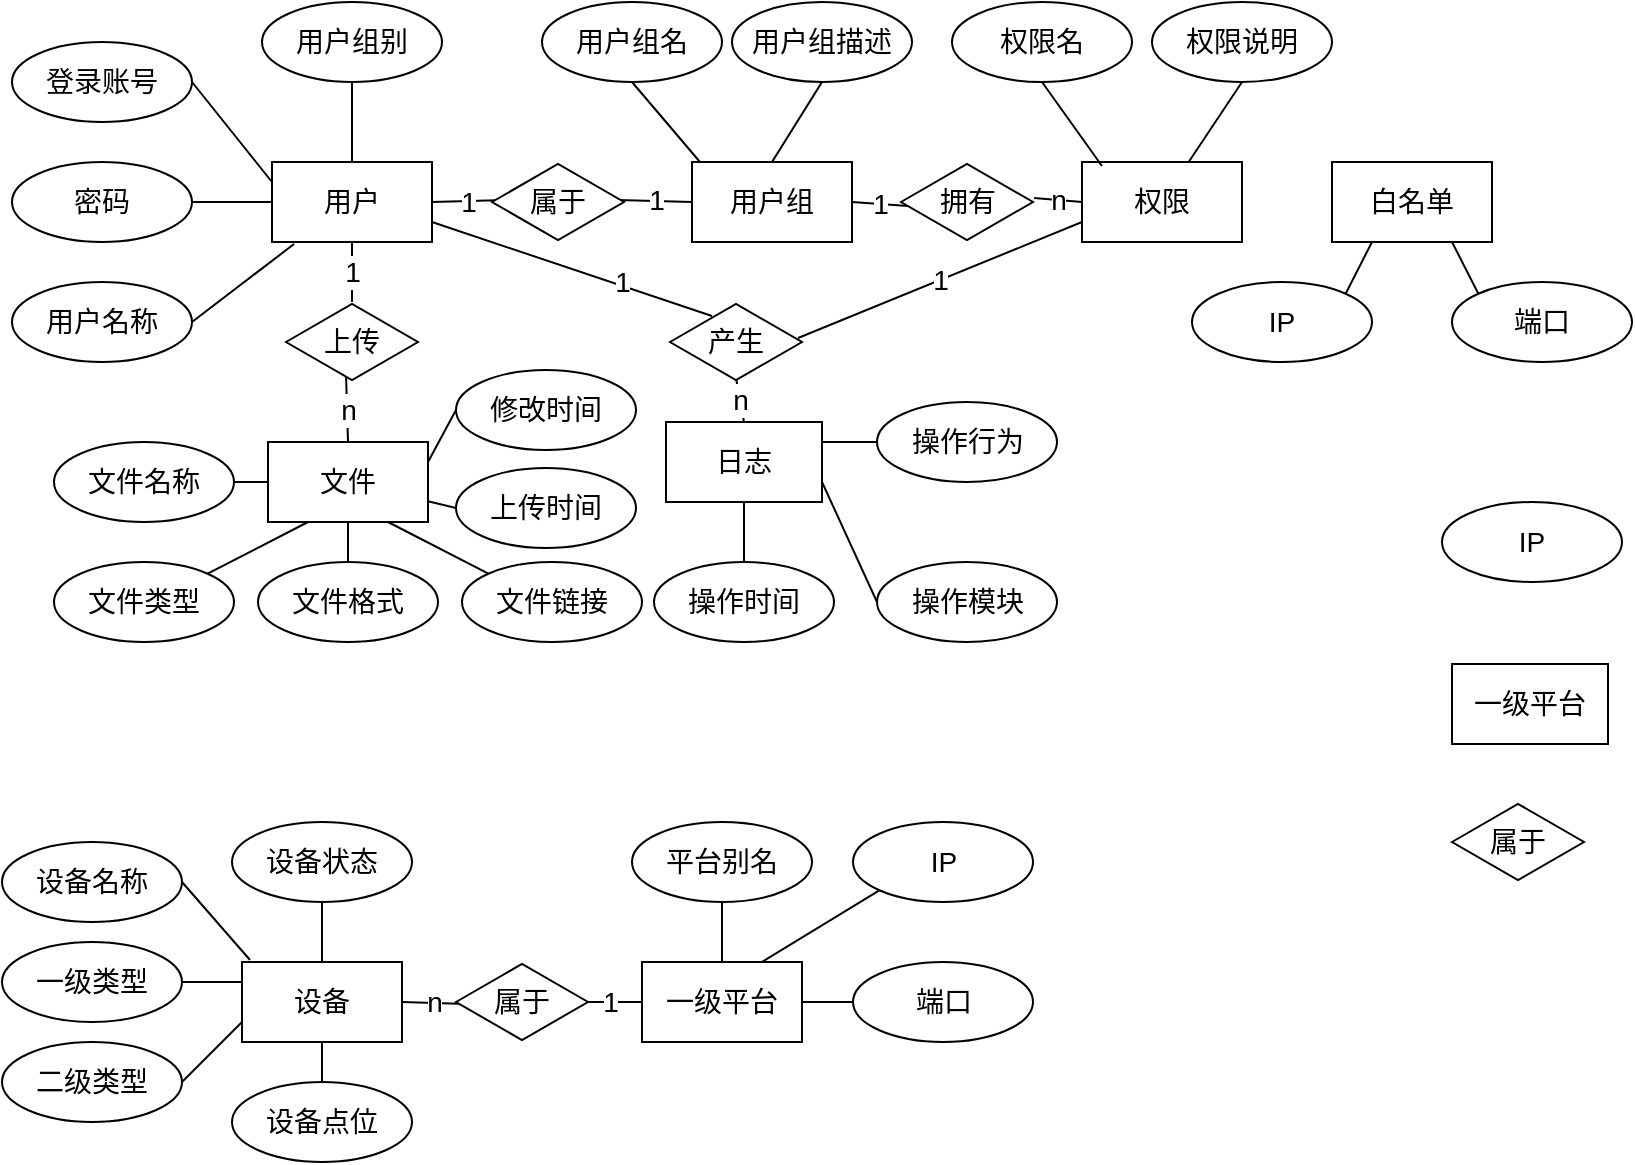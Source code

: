 <mxfile version="10.5.9" type="github"><diagram id="XDSzaD3aUFwX8V5tmFl8" name="第 1 页"><mxGraphModel dx="1007" dy="579" grid="1" gridSize="10" guides="1" tooltips="1" connect="1" arrows="1" fold="1" page="1" pageScale="1" pageWidth="850" pageHeight="1100" math="0" shadow="0"><root><mxCell id="0"/><mxCell id="1" parent="0"/><mxCell id="hP7_2OMjeMuY4MbhYQPh-15" value="1" style="edgeStyle=none;rounded=0;orthogonalLoop=1;jettySize=auto;html=1;exitX=1;exitY=0.5;exitDx=0;exitDy=0;entryX=0.106;entryY=0.475;entryDx=0;entryDy=0;entryPerimeter=0;endArrow=none;endFill=0;fontSize=14;" edge="1" parent="1" source="hP7_2OMjeMuY4MbhYQPh-2" target="hP7_2OMjeMuY4MbhYQPh-14"><mxGeometry relative="1" as="geometry"/></mxCell><mxCell id="hP7_2OMjeMuY4MbhYQPh-82" value="1" style="edgeStyle=none;rounded=0;orthogonalLoop=1;jettySize=auto;html=1;exitX=0.5;exitY=1;exitDx=0;exitDy=0;endArrow=none;endFill=0;fontSize=14;" edge="1" parent="1" source="hP7_2OMjeMuY4MbhYQPh-2" target="hP7_2OMjeMuY4MbhYQPh-79"><mxGeometry relative="1" as="geometry"/></mxCell><mxCell id="hP7_2OMjeMuY4MbhYQPh-106" style="edgeStyle=none;rounded=0;orthogonalLoop=1;jettySize=auto;html=1;exitX=1;exitY=0.75;exitDx=0;exitDy=0;entryX=0.318;entryY=0.175;entryDx=0;entryDy=0;entryPerimeter=0;endArrow=none;endFill=0;fontSize=14;" edge="1" parent="1" source="hP7_2OMjeMuY4MbhYQPh-2" target="hP7_2OMjeMuY4MbhYQPh-91"><mxGeometry relative="1" as="geometry"/></mxCell><mxCell id="hP7_2OMjeMuY4MbhYQPh-108" value="1" style="text;html=1;resizable=0;points=[];align=center;verticalAlign=middle;labelBackgroundColor=#ffffff;fontSize=14;" vertex="1" connectable="0" parent="hP7_2OMjeMuY4MbhYQPh-106"><mxGeometry x="0.349" y="2" relative="1" as="geometry"><mxPoint as="offset"/></mxGeometry></mxCell><mxCell id="hP7_2OMjeMuY4MbhYQPh-2" value="用户" style="rounded=0;whiteSpace=wrap;html=1;fontSize=14;" vertex="1" parent="1"><mxGeometry x="150" y="210" width="80" height="40" as="geometry"/></mxCell><mxCell id="hP7_2OMjeMuY4MbhYQPh-6" style="rounded=0;orthogonalLoop=1;jettySize=auto;html=1;exitX=1;exitY=0.5;exitDx=0;exitDy=0;entryX=0;entryY=0.25;entryDx=0;entryDy=0;fontSize=14;endArrow=none;endFill=0;" edge="1" parent="1" source="hP7_2OMjeMuY4MbhYQPh-3" target="hP7_2OMjeMuY4MbhYQPh-2"><mxGeometry relative="1" as="geometry"/></mxCell><mxCell id="hP7_2OMjeMuY4MbhYQPh-3" value="登录账号" style="ellipse;whiteSpace=wrap;html=1;fontSize=14;" vertex="1" parent="1"><mxGeometry x="20" y="150" width="90" height="40" as="geometry"/></mxCell><mxCell id="hP7_2OMjeMuY4MbhYQPh-10" style="edgeStyle=none;rounded=0;orthogonalLoop=1;jettySize=auto;html=1;exitX=1;exitY=0.5;exitDx=0;exitDy=0;entryX=0;entryY=0.5;entryDx=0;entryDy=0;endArrow=none;endFill=0;fontSize=14;" edge="1" parent="1" source="hP7_2OMjeMuY4MbhYQPh-4" target="hP7_2OMjeMuY4MbhYQPh-2"><mxGeometry relative="1" as="geometry"/></mxCell><mxCell id="hP7_2OMjeMuY4MbhYQPh-4" value="密码" style="ellipse;whiteSpace=wrap;html=1;fontSize=14;" vertex="1" parent="1"><mxGeometry x="20" y="210" width="90" height="40" as="geometry"/></mxCell><mxCell id="hP7_2OMjeMuY4MbhYQPh-8" style="edgeStyle=none;rounded=0;orthogonalLoop=1;jettySize=auto;html=1;exitX=1;exitY=0.5;exitDx=0;exitDy=0;entryX=0.138;entryY=1.025;entryDx=0;entryDy=0;entryPerimeter=0;endArrow=none;endFill=0;fontSize=14;" edge="1" parent="1" source="hP7_2OMjeMuY4MbhYQPh-5" target="hP7_2OMjeMuY4MbhYQPh-2"><mxGeometry relative="1" as="geometry"/></mxCell><mxCell id="hP7_2OMjeMuY4MbhYQPh-5" value="用户名称" style="ellipse;whiteSpace=wrap;html=1;fontSize=14;" vertex="1" parent="1"><mxGeometry x="20" y="270" width="90" height="40" as="geometry"/></mxCell><mxCell id="hP7_2OMjeMuY4MbhYQPh-17" value="1" style="edgeStyle=none;rounded=0;orthogonalLoop=1;jettySize=auto;html=1;exitX=0;exitY=0.5;exitDx=0;exitDy=0;entryX=0.955;entryY=0.475;entryDx=0;entryDy=0;entryPerimeter=0;endArrow=none;endFill=0;fontSize=14;" edge="1" parent="1" source="hP7_2OMjeMuY4MbhYQPh-11" target="hP7_2OMjeMuY4MbhYQPh-14"><mxGeometry relative="1" as="geometry"/></mxCell><mxCell id="hP7_2OMjeMuY4MbhYQPh-31" value="1" style="edgeStyle=none;rounded=0;orthogonalLoop=1;jettySize=auto;html=1;exitX=1;exitY=0.5;exitDx=0;exitDy=0;entryX=0.053;entryY=0.55;entryDx=0;entryDy=0;entryPerimeter=0;endArrow=none;endFill=0;fontSize=14;" edge="1" parent="1" source="hP7_2OMjeMuY4MbhYQPh-11" target="hP7_2OMjeMuY4MbhYQPh-28"><mxGeometry relative="1" as="geometry"/></mxCell><mxCell id="hP7_2OMjeMuY4MbhYQPh-11" value="用户组" style="rounded=0;whiteSpace=wrap;html=1;fontSize=14;" vertex="1" parent="1"><mxGeometry x="360" y="210" width="80" height="40" as="geometry"/></mxCell><mxCell id="hP7_2OMjeMuY4MbhYQPh-13" style="edgeStyle=none;rounded=0;orthogonalLoop=1;jettySize=auto;html=1;exitX=0.5;exitY=1;exitDx=0;exitDy=0;endArrow=none;endFill=0;fontSize=14;" edge="1" parent="1" source="hP7_2OMjeMuY4MbhYQPh-12" target="hP7_2OMjeMuY4MbhYQPh-2"><mxGeometry relative="1" as="geometry"/></mxCell><mxCell id="hP7_2OMjeMuY4MbhYQPh-12" value="用户组别" style="ellipse;whiteSpace=wrap;html=1;fontSize=14;" vertex="1" parent="1"><mxGeometry x="145" y="130" width="90" height="40" as="geometry"/></mxCell><mxCell id="hP7_2OMjeMuY4MbhYQPh-14" value="属于" style="html=1;whiteSpace=wrap;aspect=fixed;shape=isoRectangle;fontSize=14;" vertex="1" parent="1"><mxGeometry x="260" y="210" width="66" height="40" as="geometry"/></mxCell><mxCell id="hP7_2OMjeMuY4MbhYQPh-21" style="edgeStyle=none;rounded=0;orthogonalLoop=1;jettySize=auto;html=1;exitX=0.5;exitY=1;exitDx=0;exitDy=0;entryX=0.05;entryY=0;entryDx=0;entryDy=0;entryPerimeter=0;endArrow=none;endFill=0;fontSize=14;" edge="1" parent="1" source="hP7_2OMjeMuY4MbhYQPh-18" target="hP7_2OMjeMuY4MbhYQPh-11"><mxGeometry relative="1" as="geometry"/></mxCell><mxCell id="hP7_2OMjeMuY4MbhYQPh-18" value="用户组名" style="ellipse;whiteSpace=wrap;html=1;fontSize=14;" vertex="1" parent="1"><mxGeometry x="285" y="130" width="90" height="40" as="geometry"/></mxCell><mxCell id="hP7_2OMjeMuY4MbhYQPh-22" style="edgeStyle=none;rounded=0;orthogonalLoop=1;jettySize=auto;html=1;exitX=0.5;exitY=1;exitDx=0;exitDy=0;entryX=0.5;entryY=0;entryDx=0;entryDy=0;endArrow=none;endFill=0;fontSize=14;" edge="1" parent="1" source="hP7_2OMjeMuY4MbhYQPh-20" target="hP7_2OMjeMuY4MbhYQPh-11"><mxGeometry relative="1" as="geometry"/></mxCell><mxCell id="hP7_2OMjeMuY4MbhYQPh-20" value="用户组描述" style="ellipse;whiteSpace=wrap;html=1;fontSize=14;" vertex="1" parent="1"><mxGeometry x="380" y="130" width="90" height="40" as="geometry"/></mxCell><mxCell id="hP7_2OMjeMuY4MbhYQPh-34" value="n" style="edgeStyle=none;rounded=0;orthogonalLoop=1;jettySize=auto;html=1;exitX=0;exitY=0.5;exitDx=0;exitDy=0;entryX=1.008;entryY=0.45;entryDx=0;entryDy=0;entryPerimeter=0;endArrow=none;endFill=0;fontSize=14;" edge="1" parent="1" source="hP7_2OMjeMuY4MbhYQPh-23" target="hP7_2OMjeMuY4MbhYQPh-28"><mxGeometry relative="1" as="geometry"/></mxCell><mxCell id="hP7_2OMjeMuY4MbhYQPh-105" value="1" style="edgeStyle=none;rounded=0;orthogonalLoop=1;jettySize=auto;html=1;exitX=0;exitY=0.75;exitDx=0;exitDy=0;entryX=0.97;entryY=0.45;entryDx=0;entryDy=0;entryPerimeter=0;endArrow=none;endFill=0;fontSize=14;" edge="1" parent="1" source="hP7_2OMjeMuY4MbhYQPh-23" target="hP7_2OMjeMuY4MbhYQPh-91"><mxGeometry relative="1" as="geometry"/></mxCell><mxCell id="hP7_2OMjeMuY4MbhYQPh-23" value="权限" style="rounded=0;whiteSpace=wrap;html=1;fontSize=14;" vertex="1" parent="1"><mxGeometry x="555" y="210" width="80" height="40" as="geometry"/></mxCell><mxCell id="hP7_2OMjeMuY4MbhYQPh-26" style="edgeStyle=none;rounded=0;orthogonalLoop=1;jettySize=auto;html=1;exitX=0.5;exitY=1;exitDx=0;exitDy=0;entryX=0.125;entryY=0.05;entryDx=0;entryDy=0;entryPerimeter=0;endArrow=none;endFill=0;fontSize=14;" edge="1" parent="1" source="hP7_2OMjeMuY4MbhYQPh-24" target="hP7_2OMjeMuY4MbhYQPh-23"><mxGeometry relative="1" as="geometry"/></mxCell><mxCell id="hP7_2OMjeMuY4MbhYQPh-24" value="权限名" style="ellipse;whiteSpace=wrap;html=1;fontSize=14;" vertex="1" parent="1"><mxGeometry x="490" y="130" width="90" height="40" as="geometry"/></mxCell><mxCell id="hP7_2OMjeMuY4MbhYQPh-27" style="edgeStyle=none;rounded=0;orthogonalLoop=1;jettySize=auto;html=1;exitX=0.5;exitY=1;exitDx=0;exitDy=0;endArrow=none;endFill=0;fontSize=14;" edge="1" parent="1" source="hP7_2OMjeMuY4MbhYQPh-25" target="hP7_2OMjeMuY4MbhYQPh-23"><mxGeometry relative="1" as="geometry"/></mxCell><mxCell id="hP7_2OMjeMuY4MbhYQPh-25" value="权限说明" style="ellipse;whiteSpace=wrap;html=1;fontSize=14;" vertex="1" parent="1"><mxGeometry x="590" y="130" width="90" height="40" as="geometry"/></mxCell><mxCell id="hP7_2OMjeMuY4MbhYQPh-28" value="拥有" style="html=1;whiteSpace=wrap;aspect=fixed;shape=isoRectangle;fontSize=14;" vertex="1" parent="1"><mxGeometry x="464.5" y="210" width="66" height="40" as="geometry"/></mxCell><mxCell id="hP7_2OMjeMuY4MbhYQPh-51" value="n" style="edgeStyle=none;rounded=0;orthogonalLoop=1;jettySize=auto;html=1;exitX=1;exitY=0.5;exitDx=0;exitDy=0;entryX=0.083;entryY=0.525;entryDx=0;entryDy=0;entryPerimeter=0;endArrow=none;endFill=0;fontSize=14;" edge="1" parent="1" source="hP7_2OMjeMuY4MbhYQPh-35" target="hP7_2OMjeMuY4MbhYQPh-46"><mxGeometry relative="1" as="geometry"/></mxCell><mxCell id="hP7_2OMjeMuY4MbhYQPh-35" value="设备" style="rounded=0;whiteSpace=wrap;html=1;fontSize=14;" vertex="1" parent="1"><mxGeometry x="135" y="610" width="80" height="40" as="geometry"/></mxCell><mxCell id="hP7_2OMjeMuY4MbhYQPh-50" value="1" style="edgeStyle=none;rounded=0;orthogonalLoop=1;jettySize=auto;html=1;exitX=0;exitY=0.5;exitDx=0;exitDy=0;entryX=0.917;entryY=0.5;entryDx=0;entryDy=0;entryPerimeter=0;endArrow=none;endFill=0;fontSize=14;" edge="1" parent="1" source="hP7_2OMjeMuY4MbhYQPh-36" target="hP7_2OMjeMuY4MbhYQPh-46"><mxGeometry relative="1" as="geometry"/></mxCell><mxCell id="hP7_2OMjeMuY4MbhYQPh-36" value="一级平台" style="rounded=0;whiteSpace=wrap;html=1;fontSize=14;" vertex="1" parent="1"><mxGeometry x="335" y="610" width="80" height="40" as="geometry"/></mxCell><mxCell id="hP7_2OMjeMuY4MbhYQPh-43" style="edgeStyle=none;rounded=0;orthogonalLoop=1;jettySize=auto;html=1;exitX=1;exitY=0.5;exitDx=0;exitDy=0;entryX=0.05;entryY=-0.025;entryDx=0;entryDy=0;entryPerimeter=0;endArrow=none;endFill=0;fontSize=14;" edge="1" parent="1" source="hP7_2OMjeMuY4MbhYQPh-37" target="hP7_2OMjeMuY4MbhYQPh-35"><mxGeometry relative="1" as="geometry"/></mxCell><mxCell id="hP7_2OMjeMuY4MbhYQPh-37" value="设备名称" style="ellipse;whiteSpace=wrap;html=1;fontSize=14;" vertex="1" parent="1"><mxGeometry x="15" y="550" width="90" height="40" as="geometry"/></mxCell><mxCell id="hP7_2OMjeMuY4MbhYQPh-41" style="edgeStyle=none;rounded=0;orthogonalLoop=1;jettySize=auto;html=1;exitX=1;exitY=0.5;exitDx=0;exitDy=0;entryX=0;entryY=0.25;entryDx=0;entryDy=0;endArrow=none;endFill=0;fontSize=14;" edge="1" parent="1" source="hP7_2OMjeMuY4MbhYQPh-38" target="hP7_2OMjeMuY4MbhYQPh-35"><mxGeometry relative="1" as="geometry"/></mxCell><mxCell id="hP7_2OMjeMuY4MbhYQPh-38" value="一级类型" style="ellipse;whiteSpace=wrap;html=1;fontSize=14;" vertex="1" parent="1"><mxGeometry x="15" y="600" width="90" height="40" as="geometry"/></mxCell><mxCell id="hP7_2OMjeMuY4MbhYQPh-42" style="edgeStyle=none;rounded=0;orthogonalLoop=1;jettySize=auto;html=1;exitX=1;exitY=0.5;exitDx=0;exitDy=0;entryX=0;entryY=0.75;entryDx=0;entryDy=0;endArrow=none;endFill=0;fontSize=14;" edge="1" parent="1" source="hP7_2OMjeMuY4MbhYQPh-39" target="hP7_2OMjeMuY4MbhYQPh-35"><mxGeometry relative="1" as="geometry"/></mxCell><mxCell id="hP7_2OMjeMuY4MbhYQPh-39" value="二级类型" style="ellipse;whiteSpace=wrap;html=1;fontSize=14;" vertex="1" parent="1"><mxGeometry x="15" y="650" width="90" height="40" as="geometry"/></mxCell><mxCell id="hP7_2OMjeMuY4MbhYQPh-44" style="edgeStyle=none;rounded=0;orthogonalLoop=1;jettySize=auto;html=1;exitX=0.5;exitY=0;exitDx=0;exitDy=0;entryX=0.5;entryY=1;entryDx=0;entryDy=0;endArrow=none;endFill=0;fontSize=14;" edge="1" parent="1" source="hP7_2OMjeMuY4MbhYQPh-40" target="hP7_2OMjeMuY4MbhYQPh-35"><mxGeometry relative="1" as="geometry"/></mxCell><mxCell id="hP7_2OMjeMuY4MbhYQPh-40" value="设备点位" style="ellipse;whiteSpace=wrap;html=1;fontSize=14;" vertex="1" parent="1"><mxGeometry x="130" y="670" width="90" height="40" as="geometry"/></mxCell><mxCell id="hP7_2OMjeMuY4MbhYQPh-46" value="属于" style="html=1;whiteSpace=wrap;aspect=fixed;shape=isoRectangle;fontSize=14;" vertex="1" parent="1"><mxGeometry x="242" y="610" width="66" height="40" as="geometry"/></mxCell><mxCell id="hP7_2OMjeMuY4MbhYQPh-48" value="一级平台" style="rounded=0;whiteSpace=wrap;html=1;fontSize=14;" vertex="1" parent="1"><mxGeometry x="740" y="461" width="78" height="40" as="geometry"/></mxCell><mxCell id="hP7_2OMjeMuY4MbhYQPh-60" style="edgeStyle=none;rounded=0;orthogonalLoop=1;jettySize=auto;html=1;exitX=0.5;exitY=1;exitDx=0;exitDy=0;endArrow=none;endFill=0;fontSize=14;" edge="1" parent="1" source="hP7_2OMjeMuY4MbhYQPh-52" target="hP7_2OMjeMuY4MbhYQPh-36"><mxGeometry relative="1" as="geometry"/></mxCell><mxCell id="hP7_2OMjeMuY4MbhYQPh-52" value="平台别名" style="ellipse;whiteSpace=wrap;html=1;fontSize=14;" vertex="1" parent="1"><mxGeometry x="330" y="540" width="90" height="40" as="geometry"/></mxCell><mxCell id="hP7_2OMjeMuY4MbhYQPh-57" style="edgeStyle=none;rounded=0;orthogonalLoop=1;jettySize=auto;html=1;exitX=0.5;exitY=1;exitDx=0;exitDy=0;entryX=0.5;entryY=0;entryDx=0;entryDy=0;endArrow=none;endFill=0;fontSize=14;" edge="1" parent="1" source="hP7_2OMjeMuY4MbhYQPh-53" target="hP7_2OMjeMuY4MbhYQPh-35"><mxGeometry relative="1" as="geometry"/></mxCell><mxCell id="hP7_2OMjeMuY4MbhYQPh-53" value="设备状态" style="ellipse;whiteSpace=wrap;html=1;fontSize=14;" vertex="1" parent="1"><mxGeometry x="130" y="540" width="90" height="40" as="geometry"/></mxCell><mxCell id="hP7_2OMjeMuY4MbhYQPh-61" style="edgeStyle=none;rounded=0;orthogonalLoop=1;jettySize=auto;html=1;exitX=0;exitY=1;exitDx=0;exitDy=0;entryX=0.75;entryY=0;entryDx=0;entryDy=0;endArrow=none;endFill=0;fontSize=14;" edge="1" parent="1" source="hP7_2OMjeMuY4MbhYQPh-58" target="hP7_2OMjeMuY4MbhYQPh-36"><mxGeometry relative="1" as="geometry"/></mxCell><mxCell id="hP7_2OMjeMuY4MbhYQPh-58" value="IP" style="ellipse;whiteSpace=wrap;html=1;fontSize=14;" vertex="1" parent="1"><mxGeometry x="440.5" y="540" width="90" height="40" as="geometry"/></mxCell><mxCell id="hP7_2OMjeMuY4MbhYQPh-62" style="edgeStyle=none;rounded=0;orthogonalLoop=1;jettySize=auto;html=1;exitX=0;exitY=0.5;exitDx=0;exitDy=0;endArrow=none;endFill=0;fontSize=14;" edge="1" parent="1" source="hP7_2OMjeMuY4MbhYQPh-59" target="hP7_2OMjeMuY4MbhYQPh-36"><mxGeometry relative="1" as="geometry"/></mxCell><mxCell id="hP7_2OMjeMuY4MbhYQPh-59" value="端口" style="ellipse;whiteSpace=wrap;html=1;fontSize=14;" vertex="1" parent="1"><mxGeometry x="440.5" y="610" width="90" height="40" as="geometry"/></mxCell><mxCell id="hP7_2OMjeMuY4MbhYQPh-64" value="白名单" style="rounded=0;whiteSpace=wrap;html=1;fontSize=14;" vertex="1" parent="1"><mxGeometry x="680" y="210" width="80" height="40" as="geometry"/></mxCell><mxCell id="hP7_2OMjeMuY4MbhYQPh-70" style="edgeStyle=none;rounded=0;orthogonalLoop=1;jettySize=auto;html=1;exitX=1;exitY=0;exitDx=0;exitDy=0;entryX=0.25;entryY=1;entryDx=0;entryDy=0;endArrow=none;endFill=0;fontSize=14;" edge="1" parent="1" source="hP7_2OMjeMuY4MbhYQPh-67" target="hP7_2OMjeMuY4MbhYQPh-64"><mxGeometry relative="1" as="geometry"/></mxCell><mxCell id="hP7_2OMjeMuY4MbhYQPh-67" value="IP" style="ellipse;whiteSpace=wrap;html=1;fontSize=14;" vertex="1" parent="1"><mxGeometry x="610" y="270" width="90" height="40" as="geometry"/></mxCell><mxCell id="hP7_2OMjeMuY4MbhYQPh-71" style="edgeStyle=none;rounded=0;orthogonalLoop=1;jettySize=auto;html=1;exitX=0;exitY=0;exitDx=0;exitDy=0;entryX=0.75;entryY=1;entryDx=0;entryDy=0;endArrow=none;endFill=0;fontSize=14;" edge="1" parent="1" source="hP7_2OMjeMuY4MbhYQPh-68" target="hP7_2OMjeMuY4MbhYQPh-64"><mxGeometry relative="1" as="geometry"/></mxCell><mxCell id="hP7_2OMjeMuY4MbhYQPh-68" value="端口" style="ellipse;whiteSpace=wrap;html=1;fontSize=14;" vertex="1" parent="1"><mxGeometry x="740" y="270" width="90" height="40" as="geometry"/></mxCell><mxCell id="hP7_2OMjeMuY4MbhYQPh-83" value="n" style="edgeStyle=none;rounded=0;orthogonalLoop=1;jettySize=auto;html=1;exitX=0.5;exitY=0;exitDx=0;exitDy=0;entryX=0.455;entryY=0.925;entryDx=0;entryDy=0;entryPerimeter=0;endArrow=none;endFill=0;fontSize=14;" edge="1" parent="1" source="hP7_2OMjeMuY4MbhYQPh-72" target="hP7_2OMjeMuY4MbhYQPh-79"><mxGeometry relative="1" as="geometry"/></mxCell><mxCell id="hP7_2OMjeMuY4MbhYQPh-72" value="文件" style="rounded=0;whiteSpace=wrap;html=1;fontSize=14;" vertex="1" parent="1"><mxGeometry x="148" y="350" width="80" height="40" as="geometry"/></mxCell><mxCell id="hP7_2OMjeMuY4MbhYQPh-73" value="IP" style="ellipse;whiteSpace=wrap;html=1;fontSize=14;" vertex="1" parent="1"><mxGeometry x="735" y="380" width="90" height="40" as="geometry"/></mxCell><mxCell id="hP7_2OMjeMuY4MbhYQPh-85" style="edgeStyle=none;rounded=0;orthogonalLoop=1;jettySize=auto;html=1;exitX=1;exitY=0.5;exitDx=0;exitDy=0;endArrow=none;endFill=0;fontSize=14;" edge="1" parent="1" source="hP7_2OMjeMuY4MbhYQPh-74" target="hP7_2OMjeMuY4MbhYQPh-72"><mxGeometry relative="1" as="geometry"/></mxCell><mxCell id="hP7_2OMjeMuY4MbhYQPh-74" value="文件名称" style="ellipse;whiteSpace=wrap;html=1;fontSize=14;" vertex="1" parent="1"><mxGeometry x="41" y="350" width="90" height="40" as="geometry"/></mxCell><mxCell id="hP7_2OMjeMuY4MbhYQPh-86" style="edgeStyle=none;rounded=0;orthogonalLoop=1;jettySize=auto;html=1;exitX=1;exitY=0;exitDx=0;exitDy=0;entryX=0.25;entryY=1;entryDx=0;entryDy=0;endArrow=none;endFill=0;fontSize=14;" edge="1" parent="1" source="hP7_2OMjeMuY4MbhYQPh-75" target="hP7_2OMjeMuY4MbhYQPh-72"><mxGeometry relative="1" as="geometry"/></mxCell><mxCell id="hP7_2OMjeMuY4MbhYQPh-75" value="文件类型" style="ellipse;whiteSpace=wrap;html=1;fontSize=14;" vertex="1" parent="1"><mxGeometry x="41" y="410" width="90" height="40" as="geometry"/></mxCell><mxCell id="hP7_2OMjeMuY4MbhYQPh-87" style="edgeStyle=none;rounded=0;orthogonalLoop=1;jettySize=auto;html=1;exitX=0.5;exitY=0;exitDx=0;exitDy=0;entryX=0.5;entryY=1;entryDx=0;entryDy=0;endArrow=none;endFill=0;fontSize=14;" edge="1" parent="1" source="hP7_2OMjeMuY4MbhYQPh-76" target="hP7_2OMjeMuY4MbhYQPh-72"><mxGeometry relative="1" as="geometry"/></mxCell><mxCell id="hP7_2OMjeMuY4MbhYQPh-76" value="文件格式" style="ellipse;whiteSpace=wrap;html=1;fontSize=14;" vertex="1" parent="1"><mxGeometry x="143" y="410" width="90" height="40" as="geometry"/></mxCell><mxCell id="hP7_2OMjeMuY4MbhYQPh-88" style="edgeStyle=none;rounded=0;orthogonalLoop=1;jettySize=auto;html=1;exitX=0;exitY=0;exitDx=0;exitDy=0;entryX=0.75;entryY=1;entryDx=0;entryDy=0;endArrow=none;endFill=0;fontSize=14;" edge="1" parent="1" source="hP7_2OMjeMuY4MbhYQPh-77" target="hP7_2OMjeMuY4MbhYQPh-72"><mxGeometry relative="1" as="geometry"/></mxCell><mxCell id="hP7_2OMjeMuY4MbhYQPh-77" value="文件链接" style="ellipse;whiteSpace=wrap;html=1;fontSize=14;" vertex="1" parent="1"><mxGeometry x="245" y="410" width="90" height="40" as="geometry"/></mxCell><mxCell id="hP7_2OMjeMuY4MbhYQPh-78" value="属于" style="html=1;whiteSpace=wrap;aspect=fixed;shape=isoRectangle;fontSize=14;" vertex="1" parent="1"><mxGeometry x="740" y="530" width="66" height="40" as="geometry"/></mxCell><mxCell id="hP7_2OMjeMuY4MbhYQPh-79" value="上传" style="html=1;whiteSpace=wrap;aspect=fixed;shape=isoRectangle;fontSize=14;" vertex="1" parent="1"><mxGeometry x="157" y="280" width="66" height="40" as="geometry"/></mxCell><mxCell id="hP7_2OMjeMuY4MbhYQPh-99" style="edgeStyle=none;rounded=0;orthogonalLoop=1;jettySize=auto;html=1;exitX=0.5;exitY=1;exitDx=0;exitDy=0;endArrow=none;endFill=0;fontSize=14;" edge="1" parent="1" source="hP7_2OMjeMuY4MbhYQPh-89" target="hP7_2OMjeMuY4MbhYQPh-90"><mxGeometry relative="1" as="geometry"/></mxCell><mxCell id="hP7_2OMjeMuY4MbhYQPh-107" value="n" style="edgeStyle=none;rounded=0;orthogonalLoop=1;jettySize=auto;html=1;exitX=0.5;exitY=0;exitDx=0;exitDy=0;entryX=0.5;entryY=0.95;entryDx=0;entryDy=0;entryPerimeter=0;endArrow=none;endFill=0;fontSize=14;" edge="1" parent="1" source="hP7_2OMjeMuY4MbhYQPh-89" target="hP7_2OMjeMuY4MbhYQPh-91"><mxGeometry relative="1" as="geometry"/></mxCell><mxCell id="hP7_2OMjeMuY4MbhYQPh-89" value="日志" style="rounded=0;whiteSpace=wrap;html=1;fontSize=14;" vertex="1" parent="1"><mxGeometry x="347" y="340" width="78" height="40" as="geometry"/></mxCell><mxCell id="hP7_2OMjeMuY4MbhYQPh-90" value="操作时间" style="ellipse;whiteSpace=wrap;html=1;fontSize=14;" vertex="1" parent="1"><mxGeometry x="341" y="410" width="90" height="40" as="geometry"/></mxCell><mxCell id="hP7_2OMjeMuY4MbhYQPh-91" value="产生" style="html=1;whiteSpace=wrap;aspect=fixed;shape=isoRectangle;fontSize=14;" vertex="1" parent="1"><mxGeometry x="349" y="280" width="66" height="40" as="geometry"/></mxCell><mxCell id="hP7_2OMjeMuY4MbhYQPh-104" style="edgeStyle=none;rounded=0;orthogonalLoop=1;jettySize=auto;html=1;exitX=0;exitY=0.5;exitDx=0;exitDy=0;entryX=1;entryY=0.75;entryDx=0;entryDy=0;endArrow=none;endFill=0;fontSize=14;" edge="1" parent="1" source="hP7_2OMjeMuY4MbhYQPh-97" target="hP7_2OMjeMuY4MbhYQPh-89"><mxGeometry relative="1" as="geometry"/></mxCell><mxCell id="hP7_2OMjeMuY4MbhYQPh-97" value="操作模块" style="ellipse;whiteSpace=wrap;html=1;fontSize=14;" vertex="1" parent="1"><mxGeometry x="452.5" y="410" width="90" height="40" as="geometry"/></mxCell><mxCell id="hP7_2OMjeMuY4MbhYQPh-103" style="edgeStyle=none;rounded=0;orthogonalLoop=1;jettySize=auto;html=1;exitX=0;exitY=0.5;exitDx=0;exitDy=0;entryX=1;entryY=0.25;entryDx=0;entryDy=0;endArrow=none;endFill=0;fontSize=14;" edge="1" parent="1" source="hP7_2OMjeMuY4MbhYQPh-98" target="hP7_2OMjeMuY4MbhYQPh-89"><mxGeometry relative="1" as="geometry"/></mxCell><mxCell id="hP7_2OMjeMuY4MbhYQPh-98" value="操作行为" style="ellipse;whiteSpace=wrap;html=1;fontSize=14;" vertex="1" parent="1"><mxGeometry x="452.5" y="330" width="90" height="40" as="geometry"/></mxCell><mxCell id="hP7_2OMjeMuY4MbhYQPh-113" style="edgeStyle=none;rounded=0;orthogonalLoop=1;jettySize=auto;html=1;exitX=0;exitY=0.5;exitDx=0;exitDy=0;endArrow=none;endFill=0;fontSize=14;" edge="1" parent="1" source="hP7_2OMjeMuY4MbhYQPh-112" target="hP7_2OMjeMuY4MbhYQPh-72"><mxGeometry relative="1" as="geometry"/></mxCell><mxCell id="hP7_2OMjeMuY4MbhYQPh-112" value="上传时间" style="ellipse;whiteSpace=wrap;html=1;fontSize=14;" vertex="1" parent="1"><mxGeometry x="242" y="363" width="90" height="40" as="geometry"/></mxCell><mxCell id="hP7_2OMjeMuY4MbhYQPh-115" style="edgeStyle=none;rounded=0;orthogonalLoop=1;jettySize=auto;html=1;exitX=0;exitY=0.5;exitDx=0;exitDy=0;entryX=1;entryY=0.25;entryDx=0;entryDy=0;endArrow=none;endFill=0;fontSize=14;" edge="1" parent="1" source="hP7_2OMjeMuY4MbhYQPh-114" target="hP7_2OMjeMuY4MbhYQPh-72"><mxGeometry relative="1" as="geometry"/></mxCell><mxCell id="hP7_2OMjeMuY4MbhYQPh-114" value="修改时间" style="ellipse;whiteSpace=wrap;html=1;fontSize=14;" vertex="1" parent="1"><mxGeometry x="242" y="314" width="90" height="40" as="geometry"/></mxCell></root></mxGraphModel></diagram></mxfile>